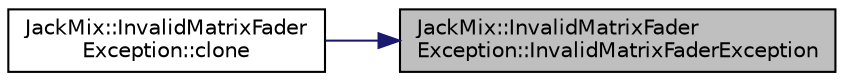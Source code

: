 digraph "JackMix::InvalidMatrixFaderException::InvalidMatrixFaderException"
{
 // LATEX_PDF_SIZE
  edge [fontname="Helvetica",fontsize="10",labelfontname="Helvetica",labelfontsize="10"];
  node [fontname="Helvetica",fontsize="10",shape=record];
  rankdir="RL";
  Node1 [label="JackMix::InvalidMatrixFader\lException::InvalidMatrixFaderException",height=0.2,width=0.4,color="black", fillcolor="grey75", style="filled", fontcolor="black",tooltip=" "];
  Node1 -> Node2 [dir="back",color="midnightblue",fontsize="10",style="solid",fontname="Helvetica"];
  Node2 [label="JackMix::InvalidMatrixFader\lException::clone",height=0.2,width=0.4,color="black", fillcolor="white", style="filled",URL="$d8/d92/class_jack_mix_1_1_invalid_matrix_fader_exception.html#aa62e2425373a473634c2d0fcdb400709",tooltip=" "];
}
